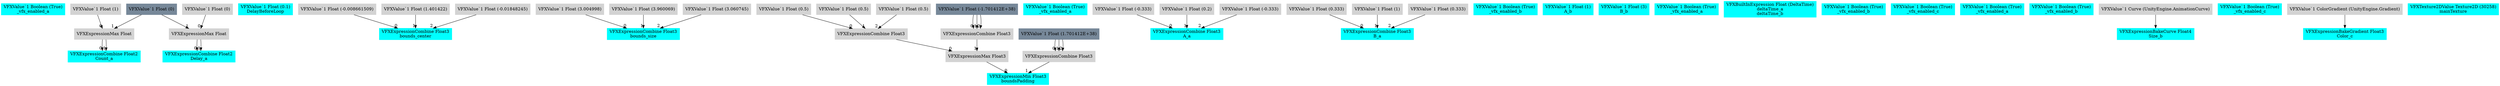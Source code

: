 digraph G {
node0 [shape="box" color="cyan" style="filled" label="VFXValue`1 Boolean (True)
_vfx_enabled_a"]
node1 [shape="box" color="cyan" style="filled" label="VFXExpressionCombine Float2
Count_a"]
node2 [shape="box" color="lightgray" style="filled" label="VFXExpressionMax Float"]
node3 [shape="box" color="lightgray" style="filled" label="VFXValue`1 Float (1)"]
node4 [shape="box" color="lightslategray" style="filled" label="VFXValue`1 Float (0)"]
node5 [shape="box" color="cyan" style="filled" label="VFXExpressionCombine Float2
Delay_a"]
node6 [shape="box" color="lightgray" style="filled" label="VFXExpressionMax Float"]
node7 [shape="box" color="lightgray" style="filled" label="VFXValue`1 Float (0)"]
node8 [shape="box" color="cyan" style="filled" label="VFXValue`1 Float (0.1)
DelayBeforeLoop"]
node9 [shape="box" color="cyan" style="filled" label="VFXExpressionCombine Float3
bounds_center"]
node10 [shape="box" color="lightgray" style="filled" label="VFXValue`1 Float (-0.008661509)"]
node11 [shape="box" color="lightgray" style="filled" label="VFXValue`1 Float (1.401422)"]
node12 [shape="box" color="lightgray" style="filled" label="VFXValue`1 Float (-0.01848245)"]
node13 [shape="box" color="cyan" style="filled" label="VFXExpressionCombine Float3
bounds_size"]
node14 [shape="box" color="lightgray" style="filled" label="VFXValue`1 Float (3.004998)"]
node15 [shape="box" color="lightgray" style="filled" label="VFXValue`1 Float (3.960069)"]
node16 [shape="box" color="lightgray" style="filled" label="VFXValue`1 Float (3.060745)"]
node17 [shape="box" color="cyan" style="filled" label="VFXExpressionMin Float3
boundsPadding"]
node18 [shape="box" color="lightgray" style="filled" label="VFXExpressionMax Float3"]
node19 [shape="box" color="lightgray" style="filled" label="VFXExpressionCombine Float3"]
node20 [shape="box" color="lightgray" style="filled" label="VFXValue`1 Float (0.5)"]
node21 [shape="box" color="lightgray" style="filled" label="VFXValue`1 Float (0.5)"]
node22 [shape="box" color="lightgray" style="filled" label="VFXValue`1 Float (0.5)"]
node23 [shape="box" color="lightgray" style="filled" label="VFXExpressionCombine Float3"]
node24 [shape="box" color="lightslategray" style="filled" label="VFXValue`1 Float (-1.701412E+38)"]
node25 [shape="box" color="lightgray" style="filled" label="VFXExpressionCombine Float3"]
node26 [shape="box" color="lightslategray" style="filled" label="VFXValue`1 Float (1.701412E+38)"]
node27 [shape="box" color="cyan" style="filled" label="VFXValue`1 Boolean (True)
_vfx_enabled_a"]
node28 [shape="box" color="cyan" style="filled" label="VFXExpressionCombine Float3
A_a"]
node29 [shape="box" color="lightgray" style="filled" label="VFXValue`1 Float (-0.333)"]
node30 [shape="box" color="lightgray" style="filled" label="VFXValue`1 Float (0.2)"]
node31 [shape="box" color="lightgray" style="filled" label="VFXValue`1 Float (-0.333)"]
node32 [shape="box" color="cyan" style="filled" label="VFXExpressionCombine Float3
B_a"]
node33 [shape="box" color="lightgray" style="filled" label="VFXValue`1 Float (0.333)"]
node34 [shape="box" color="lightgray" style="filled" label="VFXValue`1 Float (1)"]
node35 [shape="box" color="lightgray" style="filled" label="VFXValue`1 Float (0.333)"]
node36 [shape="box" color="cyan" style="filled" label="VFXValue`1 Boolean (True)
_vfx_enabled_b"]
node37 [shape="box" color="cyan" style="filled" label="VFXValue`1 Float (1)
A_b"]
node38 [shape="box" color="cyan" style="filled" label="VFXValue`1 Float (3)
B_b"]
node39 [shape="box" color="cyan" style="filled" label="VFXValue`1 Boolean (True)
_vfx_enabled_a"]
node40 [shape="box" color="cyan" style="filled" label="VFXBuiltInExpression Float (DeltaTime)
deltaTime_a
deltaTime_b"]
node41 [shape="box" color="cyan" style="filled" label="VFXValue`1 Boolean (True)
_vfx_enabled_b"]
node42 [shape="box" color="cyan" style="filled" label="VFXValue`1 Boolean (True)
_vfx_enabled_c"]
node43 [shape="box" color="cyan" style="filled" label="VFXValue`1 Boolean (True)
_vfx_enabled_a"]
node44 [shape="box" color="cyan" style="filled" label="VFXValue`1 Boolean (True)
_vfx_enabled_b"]
node45 [shape="box" color="cyan" style="filled" label="VFXExpressionBakeCurve Float4
Size_b"]
node46 [shape="box" color="lightgray" style="filled" label="VFXValue`1 Curve (UnityEngine.AnimationCurve)"]
node47 [shape="box" color="cyan" style="filled" label="VFXValue`1 Boolean (True)
_vfx_enabled_c"]
node48 [shape="box" color="cyan" style="filled" label="VFXExpressionBakeGradient Float3
Color_c"]
node49 [shape="box" color="lightgray" style="filled" label="VFXValue`1 ColorGradient (UnityEngine.Gradient)"]
node50 [shape="box" color="cyan" style="filled" label="VFXTexture2DValue Texture2D (30258)
mainTexture"]
node2 -> node1 [headlabel="0"]
node2 -> node1 [headlabel="1"]
node3 -> node2 [headlabel="0"]
node4 -> node2 [headlabel="1"]
node6 -> node5 [headlabel="0"]
node6 -> node5 [headlabel="1"]
node7 -> node6 [headlabel="0"]
node4 -> node6 [headlabel="1"]
node10 -> node9 [headlabel="0"]
node11 -> node9 [headlabel="1"]
node12 -> node9 [headlabel="2"]
node14 -> node13 [headlabel="0"]
node15 -> node13 [headlabel="1"]
node16 -> node13 [headlabel="2"]
node18 -> node17 [headlabel="0"]
node25 -> node17 [headlabel="1"]
node19 -> node18 [headlabel="0"]
node23 -> node18 [headlabel="1"]
node20 -> node19 [headlabel="0"]
node21 -> node19 [headlabel="1"]
node22 -> node19 [headlabel="2"]
node24 -> node23 [headlabel="0"]
node24 -> node23 [headlabel="1"]
node24 -> node23 [headlabel="2"]
node26 -> node25 [headlabel="0"]
node26 -> node25 [headlabel="1"]
node26 -> node25 [headlabel="2"]
node29 -> node28 [headlabel="0"]
node30 -> node28 [headlabel="1"]
node31 -> node28 [headlabel="2"]
node33 -> node32 [headlabel="0"]
node34 -> node32 [headlabel="1"]
node35 -> node32 [headlabel="2"]
node46 -> node45 
node49 -> node48 
}

